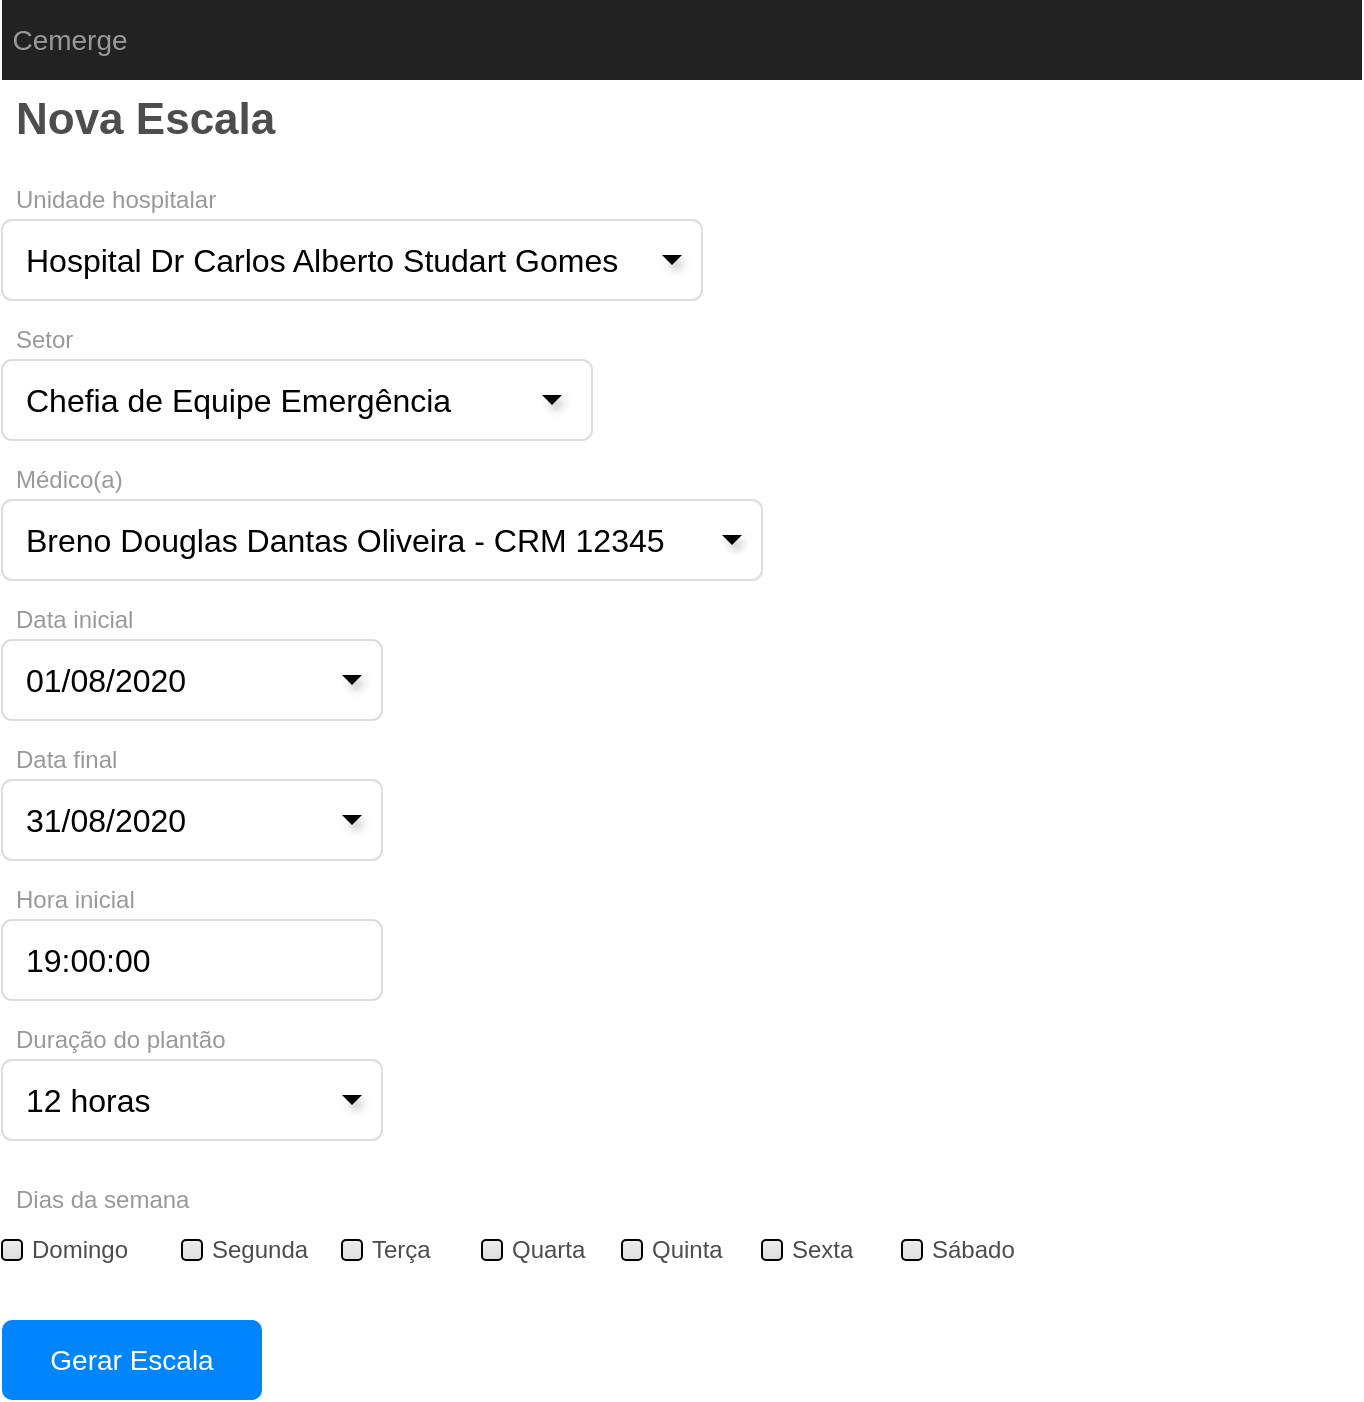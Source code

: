 <mxfile version="13.5.3" type="device" pages="2"><diagram name="Page-1" id="c9db0220-8083-56f3-ca83-edcdcd058819"><mxGraphModel dx="868" dy="520" grid="1" gridSize="10" guides="1" tooltips="1" connect="1" arrows="1" fold="1" page="1" pageScale="1.5" pageWidth="826" pageHeight="1169" background="#ffffff" math="0" shadow="0"><root><mxCell id="0" style=";html=1;"/><mxCell id="1" style=";html=1;" parent="0"/><mxCell id="3d76a8aef4d5c911-1" value="" style="html=1;shadow=0;dashed=0;shape=mxgraph.bootstrap.rect;fillColor=#222222;strokeColor=none;whiteSpace=wrap;rounded=0;fontSize=12;fontColor=#000000;align=center;" parent="1" vertex="1"><mxGeometry x="40" y="70" width="680" height="40" as="geometry"/></mxCell><mxCell id="3d76a8aef4d5c911-2" value="Cemerge" style="html=1;shadow=0;dashed=0;fillColor=none;strokeColor=none;shape=mxgraph.bootstrap.rect;fontColor=#999999;fontSize=14;whiteSpace=wrap;" parent="3d76a8aef4d5c911-1" vertex="1"><mxGeometry width="68" height="40" as="geometry"/></mxCell><mxCell id="3d76a8aef4d5c911-17" value="Data inicial" style="html=1;shadow=0;dashed=0;shape=mxgraph.bootstrap.rect;strokeColor=none;fillColor=none;fontColor=#999999;align=left;spacingLeft=5;whiteSpace=wrap;rounded=0;" parent="1" vertex="1"><mxGeometry x="40" y="370" width="200" height="20" as="geometry"/></mxCell><mxCell id="3d76a8aef4d5c911-18" value="01/08/2020" style="html=1;shadow=0;dashed=0;shape=mxgraph.bootstrap.rrect;rSize=5;strokeColor=#dddddd;;align=left;spacingLeft=10;fontSize=16;whiteSpace=wrap;rounded=0;" parent="1" vertex="1"><mxGeometry x="40" y="390" width="190" height="40" as="geometry"/></mxCell><mxCell id="vULU0HO1nbpOrVMxRxoV-1" value="Nova Escala" style="html=1;shadow=0;dashed=0;shape=mxgraph.bootstrap.rect;strokeColor=none;fillColor=none;align=left;spacingLeft=5;whiteSpace=wrap;rounded=0;fontStyle=1;fontSize=22;fontColor=#4D4D4D;" parent="1" vertex="1"><mxGeometry x="40" y="120" width="200" height="20" as="geometry"/></mxCell><mxCell id="vULU0HO1nbpOrVMxRxoV-2" value="Data final" style="html=1;shadow=0;dashed=0;shape=mxgraph.bootstrap.rect;strokeColor=none;fillColor=none;fontColor=#999999;align=left;spacingLeft=5;whiteSpace=wrap;rounded=0;" parent="1" vertex="1"><mxGeometry x="40" y="440" width="200" height="20" as="geometry"/></mxCell><mxCell id="vULU0HO1nbpOrVMxRxoV-3" value="31/08/2020" style="html=1;shadow=0;dashed=0;shape=mxgraph.bootstrap.rrect;rSize=5;strokeColor=#dddddd;;align=left;spacingLeft=10;fontSize=16;whiteSpace=wrap;rounded=0;" parent="1" vertex="1"><mxGeometry x="40" y="460" width="190" height="40" as="geometry"/></mxCell><mxCell id="vULU0HO1nbpOrVMxRxoV-4" value="Duração do plantão" style="html=1;shadow=0;dashed=0;shape=mxgraph.bootstrap.rect;strokeColor=none;fillColor=none;fontColor=#999999;align=left;spacingLeft=5;whiteSpace=wrap;rounded=0;" parent="1" vertex="1"><mxGeometry x="40" y="580" width="200" height="20" as="geometry"/></mxCell><mxCell id="vULU0HO1nbpOrVMxRxoV-5" value="12 horas" style="html=1;shadow=0;dashed=0;shape=mxgraph.bootstrap.rrect;rSize=5;strokeColor=#dddddd;;align=left;spacingLeft=10;fontSize=16;whiteSpace=wrap;rounded=0;" parent="1" vertex="1"><mxGeometry x="40" y="600" width="190" height="40" as="geometry"/></mxCell><mxCell id="vULU0HO1nbpOrVMxRxoV-6" value="" style="shape=triangle;strokeColor=none;fillColor=#000000;direction=south;rounded=0;shadow=1;fontSize=12;fontColor=#000000;align=center;html=1;" parent="1" vertex="1"><mxGeometry x="210" y="617.5" width="10" height="5" as="geometry"/></mxCell><mxCell id="vULU0HO1nbpOrVMxRxoV-7" value="" style="shape=triangle;strokeColor=none;fillColor=#000000;direction=south;rounded=0;shadow=1;fontSize=12;fontColor=#000000;align=center;html=1;" parent="1" vertex="1"><mxGeometry x="210" y="477.5" width="10" height="5" as="geometry"/></mxCell><mxCell id="vULU0HO1nbpOrVMxRxoV-8" value="" style="shape=triangle;strokeColor=none;fillColor=#000000;direction=south;rounded=0;shadow=1;fontSize=12;fontColor=#000000;align=center;html=1;" parent="1" vertex="1"><mxGeometry x="210" y="407.5" width="10" height="5" as="geometry"/></mxCell><mxCell id="vULU0HO1nbpOrVMxRxoV-9" value="Unidade hospitalar" style="html=1;shadow=0;dashed=0;shape=mxgraph.bootstrap.rect;strokeColor=none;fillColor=none;fontColor=#999999;align=left;spacingLeft=5;whiteSpace=wrap;rounded=0;" parent="1" vertex="1"><mxGeometry x="40" y="160" width="200" height="20" as="geometry"/></mxCell><mxCell id="vULU0HO1nbpOrVMxRxoV-10" value="Hospital Dr Carlos Alberto Studart Gomes" style="html=1;shadow=0;dashed=0;shape=mxgraph.bootstrap.rrect;rSize=5;strokeColor=#dddddd;;align=left;spacingLeft=10;fontSize=16;whiteSpace=wrap;rounded=0;" parent="1" vertex="1"><mxGeometry x="40" y="180" width="350" height="40" as="geometry"/></mxCell><mxCell id="vULU0HO1nbpOrVMxRxoV-11" value="" style="shape=triangle;strokeColor=none;fillColor=#000000;direction=south;rounded=0;shadow=1;fontSize=12;fontColor=#000000;align=center;html=1;" parent="1" vertex="1"><mxGeometry x="370" y="197.5" width="10" height="5" as="geometry"/></mxCell><mxCell id="vULU0HO1nbpOrVMxRxoV-21" value="Setor" style="html=1;shadow=0;dashed=0;shape=mxgraph.bootstrap.rect;strokeColor=none;fillColor=none;fontColor=#999999;align=left;spacingLeft=5;whiteSpace=wrap;rounded=0;" parent="1" vertex="1"><mxGeometry x="40" y="230" width="200" height="20" as="geometry"/></mxCell><mxCell id="vULU0HO1nbpOrVMxRxoV-22" value="Chefia de Equipe Emergência" style="html=1;shadow=0;dashed=0;shape=mxgraph.bootstrap.rrect;rSize=5;strokeColor=#dddddd;;align=left;spacingLeft=10;fontSize=16;whiteSpace=wrap;rounded=0;" parent="1" vertex="1"><mxGeometry x="40" y="250" width="295" height="40" as="geometry"/></mxCell><mxCell id="vULU0HO1nbpOrVMxRxoV-23" value="" style="shape=triangle;strokeColor=none;fillColor=#000000;direction=south;rounded=0;shadow=1;fontSize=12;fontColor=#000000;align=center;html=1;" parent="1" vertex="1"><mxGeometry x="310" y="267.5" width="10" height="5" as="geometry"/></mxCell><mxCell id="vULU0HO1nbpOrVMxRxoV-25" value="Domingo" style="html=1;shadow=0;dashed=0;shape=mxgraph.bootstrap.checkbox2;labelPosition=right;verticalLabelPosition=middle;align=left;verticalAlign=middle;gradientColor=#DEDEDE;fillColor=#EDEDED;checked=0;spacing=5;checkedFill=#0085FC;checkedStroke=#ffffff;fontSize=12;fontColor=#4D4D4D;" parent="1" vertex="1"><mxGeometry x="40" y="690" width="10" height="10" as="geometry"/></mxCell><mxCell id="vULU0HO1nbpOrVMxRxoV-26" value="Segunda" style="html=1;shadow=0;dashed=0;shape=mxgraph.bootstrap.checkbox2;labelPosition=right;verticalLabelPosition=middle;align=left;verticalAlign=middle;gradientColor=#DEDEDE;fillColor=#EDEDED;checked=0;spacing=5;checkedFill=#0085FC;checkedStroke=#ffffff;fontSize=12;fontColor=#4D4D4D;" parent="1" vertex="1"><mxGeometry x="130" y="690" width="10" height="10" as="geometry"/></mxCell><mxCell id="vULU0HO1nbpOrVMxRxoV-28" value="Dias da semana" style="html=1;shadow=0;dashed=0;shape=mxgraph.bootstrap.rect;strokeColor=none;fillColor=none;fontColor=#999999;align=left;spacingLeft=5;whiteSpace=wrap;rounded=0;" parent="1" vertex="1"><mxGeometry x="40" y="660" width="200" height="20" as="geometry"/></mxCell><mxCell id="vULU0HO1nbpOrVMxRxoV-30" value="Terça" style="html=1;shadow=0;dashed=0;shape=mxgraph.bootstrap.checkbox2;labelPosition=right;verticalLabelPosition=middle;align=left;verticalAlign=middle;gradientColor=#DEDEDE;fillColor=#EDEDED;checked=0;spacing=5;checkedFill=#0085FC;checkedStroke=#ffffff;fontSize=12;fontColor=#4D4D4D;" parent="1" vertex="1"><mxGeometry x="210" y="690" width="10" height="10" as="geometry"/></mxCell><mxCell id="vULU0HO1nbpOrVMxRxoV-31" value="Quarta" style="html=1;shadow=0;dashed=0;shape=mxgraph.bootstrap.checkbox2;labelPosition=right;verticalLabelPosition=middle;align=left;verticalAlign=middle;gradientColor=#DEDEDE;fillColor=#EDEDED;checked=0;spacing=5;checkedFill=#0085FC;checkedStroke=#ffffff;fontSize=12;fontColor=#4D4D4D;" parent="1" vertex="1"><mxGeometry x="280" y="690" width="10" height="10" as="geometry"/></mxCell><mxCell id="vULU0HO1nbpOrVMxRxoV-33" value="Quinta" style="html=1;shadow=0;dashed=0;shape=mxgraph.bootstrap.checkbox2;labelPosition=right;verticalLabelPosition=middle;align=left;verticalAlign=middle;gradientColor=#DEDEDE;fillColor=#EDEDED;checked=0;spacing=5;checkedFill=#0085FC;checkedStroke=#ffffff;fontSize=12;fontColor=#4D4D4D;" parent="1" vertex="1"><mxGeometry x="350" y="690" width="10" height="10" as="geometry"/></mxCell><mxCell id="vULU0HO1nbpOrVMxRxoV-34" value="Sexta" style="html=1;shadow=0;dashed=0;shape=mxgraph.bootstrap.checkbox2;labelPosition=right;verticalLabelPosition=middle;align=left;verticalAlign=middle;gradientColor=#DEDEDE;fillColor=#EDEDED;checked=0;spacing=5;checkedFill=#0085FC;checkedStroke=#ffffff;fontSize=12;fontColor=#4D4D4D;" parent="1" vertex="1"><mxGeometry x="420" y="690" width="10" height="10" as="geometry"/></mxCell><mxCell id="vULU0HO1nbpOrVMxRxoV-35" value="Sábado" style="html=1;shadow=0;dashed=0;shape=mxgraph.bootstrap.checkbox2;labelPosition=right;verticalLabelPosition=middle;align=left;verticalAlign=middle;gradientColor=#DEDEDE;fillColor=#EDEDED;checked=0;spacing=5;checkedFill=#0085FC;checkedStroke=#ffffff;fontSize=12;fontColor=#4D4D4D;" parent="1" vertex="1"><mxGeometry x="490" y="690" width="10" height="10" as="geometry"/></mxCell><mxCell id="vULU0HO1nbpOrVMxRxoV-36" value="Gerar Escala" style="html=1;shadow=0;dashed=0;shape=mxgraph.bootstrap.rrect;rSize=5;strokeColor=none;strokeWidth=1;fillColor=#0085FC;fontColor=#FFFFFF;whiteSpace=wrap;align=center;verticalAlign=middle;spacingLeft=0;fontStyle=0;fontSize=14;spacing=5;" parent="1" vertex="1"><mxGeometry x="40" y="730" width="130" height="40" as="geometry"/></mxCell><mxCell id="vULU0HO1nbpOrVMxRxoV-37" value="Hora inicial" style="html=1;shadow=0;dashed=0;shape=mxgraph.bootstrap.rect;strokeColor=none;fillColor=none;fontColor=#999999;align=left;spacingLeft=5;whiteSpace=wrap;rounded=0;" parent="1" vertex="1"><mxGeometry x="40" y="510" width="200" height="20" as="geometry"/></mxCell><mxCell id="vULU0HO1nbpOrVMxRxoV-38" value="19:00:00" style="html=1;shadow=0;dashed=0;shape=mxgraph.bootstrap.rrect;rSize=5;strokeColor=#dddddd;;align=left;spacingLeft=10;fontSize=16;whiteSpace=wrap;rounded=0;" parent="1" vertex="1"><mxGeometry x="40" y="530" width="190" height="40" as="geometry"/></mxCell><mxCell id="vULU0HO1nbpOrVMxRxoV-40" value="Médico(a)" style="html=1;shadow=0;dashed=0;shape=mxgraph.bootstrap.rect;strokeColor=none;fillColor=none;fontColor=#999999;align=left;spacingLeft=5;whiteSpace=wrap;rounded=0;" parent="1" vertex="1"><mxGeometry x="40" y="300" width="200" height="20" as="geometry"/></mxCell><mxCell id="vULU0HO1nbpOrVMxRxoV-41" value="Breno Douglas Dantas Oliveira - CRM 12345" style="html=1;shadow=0;dashed=0;shape=mxgraph.bootstrap.rrect;rSize=5;strokeColor=#dddddd;;align=left;spacingLeft=10;fontSize=16;whiteSpace=wrap;rounded=0;" parent="1" vertex="1"><mxGeometry x="40" y="320" width="380" height="40" as="geometry"/></mxCell><mxCell id="vULU0HO1nbpOrVMxRxoV-42" value="" style="shape=triangle;strokeColor=none;fillColor=#000000;direction=south;rounded=0;shadow=1;fontSize=12;fontColor=#000000;align=center;html=1;" parent="1" vertex="1"><mxGeometry x="400" y="337.5" width="10" height="5" as="geometry"/></mxCell></root></mxGraphModel></diagram><diagram id="Ikjadhch2_1XgDS7XN2J" name="Página-2"><mxGraphModel dx="868" dy="520" grid="1" gridSize="10" guides="1" tooltips="1" connect="1" arrows="1" fold="1" page="1" pageScale="1" pageWidth="827" pageHeight="1169" math="0" shadow="0"><root><mxCell id="Yzll0Bux5wNVNjXejGFa-0"/><mxCell id="Yzll0Bux5wNVNjXejGFa-1" parent="Yzll0Bux5wNVNjXejGFa-0"/><mxCell id="Yzll0Bux5wNVNjXejGFa-2" value="" style="html=1;shadow=0;dashed=0;shape=mxgraph.bootstrap.rect;fillColor=#222222;strokeColor=none;whiteSpace=wrap;rounded=0;fontSize=12;fontColor=#000000;align=center;spacingTop=10;spacingLeft=10;spacing=6;fontStyle=1" parent="Yzll0Bux5wNVNjXejGFa-1" vertex="1"><mxGeometry x="29" y="62" width="780" height="40" as="geometry"/></mxCell><mxCell id="Yzll0Bux5wNVNjXejGFa-3" value="Cemerge" style="html=1;shadow=0;dashed=0;fillColor=none;strokeColor=none;shape=mxgraph.bootstrap.rect;fontColor=#999999;fontSize=14;whiteSpace=wrap;" parent="Yzll0Bux5wNVNjXejGFa-2" vertex="1"><mxGeometry width="78" height="40" as="geometry"/></mxCell><mxCell id="Yzll0Bux5wNVNjXejGFa-4" value="Data" style="html=1;shadow=0;dashed=0;shape=mxgraph.bootstrap.rect;strokeColor=none;fillColor=none;fontColor=#999999;align=left;spacingLeft=5;whiteSpace=wrap;rounded=0;" parent="Yzll0Bux5wNVNjXejGFa-1" vertex="1"><mxGeometry x="40" y="300" width="200" height="20" as="geometry"/></mxCell><mxCell id="Yzll0Bux5wNVNjXejGFa-5" value="01/08/2020" style="html=1;shadow=0;dashed=0;shape=mxgraph.bootstrap.rrect;rSize=5;strokeColor=#dddddd;;align=left;spacingLeft=10;fontSize=16;whiteSpace=wrap;rounded=0;fontColor=#CCCCCC;" parent="Yzll0Bux5wNVNjXejGFa-1" vertex="1"><mxGeometry x="40" y="320" width="190" height="40" as="geometry"/></mxCell><mxCell id="Yzll0Bux5wNVNjXejGFa-6" value="Passagem de plantão" style="html=1;shadow=0;dashed=0;shape=mxgraph.bootstrap.rect;strokeColor=none;fillColor=none;align=left;spacingLeft=5;whiteSpace=wrap;rounded=0;fontStyle=1;fontSize=22;fontColor=#4D4D4D;" parent="Yzll0Bux5wNVNjXejGFa-1" vertex="1"><mxGeometry x="40" y="120" width="320" height="20" as="geometry"/></mxCell><mxCell id="Yzll0Bux5wNVNjXejGFa-9" value="Duração do plantão" style="html=1;shadow=0;dashed=0;shape=mxgraph.bootstrap.rect;strokeColor=none;fillColor=none;fontColor=#999999;align=left;spacingLeft=5;whiteSpace=wrap;rounded=0;" parent="Yzll0Bux5wNVNjXejGFa-1" vertex="1"><mxGeometry x="40" y="440" width="200" height="20" as="geometry"/></mxCell><mxCell id="Yzll0Bux5wNVNjXejGFa-10" value="12 horas" style="html=1;shadow=0;dashed=0;shape=mxgraph.bootstrap.rrect;rSize=5;strokeColor=#dddddd;;align=left;spacingLeft=10;fontSize=16;whiteSpace=wrap;rounded=0;fontColor=#CCCCCC;" parent="Yzll0Bux5wNVNjXejGFa-1" vertex="1"><mxGeometry x="40" y="460" width="190" height="40" as="geometry"/></mxCell><mxCell id="Yzll0Bux5wNVNjXejGFa-11" value="" style="shape=triangle;strokeColor=none;fillColor=#000000;direction=south;rounded=0;shadow=1;fontSize=12;fontColor=#000000;align=center;html=1;" parent="Yzll0Bux5wNVNjXejGFa-1" vertex="1"><mxGeometry x="210" y="477.5" width="10" height="5" as="geometry"/></mxCell><mxCell id="Yzll0Bux5wNVNjXejGFa-12" value="" style="shape=triangle;strokeColor=none;fillColor=#000000;direction=south;rounded=0;shadow=1;fontSize=12;fontColor=#000000;align=center;html=1;" parent="Yzll0Bux5wNVNjXejGFa-1" vertex="1"><mxGeometry x="210" y="397.5" width="10" height="5" as="geometry"/></mxCell><mxCell id="Yzll0Bux5wNVNjXejGFa-13" value="" style="shape=triangle;strokeColor=none;fillColor=#000000;direction=south;rounded=0;shadow=1;fontSize=12;fontColor=#000000;align=center;html=1;" parent="Yzll0Bux5wNVNjXejGFa-1" vertex="1"><mxGeometry x="210" y="337.5" width="10" height="5" as="geometry"/></mxCell><mxCell id="Yzll0Bux5wNVNjXejGFa-14" value="Unidade hospitalar" style="html=1;shadow=0;dashed=0;shape=mxgraph.bootstrap.rect;strokeColor=none;fillColor=none;fontColor=#999999;align=left;spacingLeft=5;whiteSpace=wrap;rounded=0;" parent="Yzll0Bux5wNVNjXejGFa-1" vertex="1"><mxGeometry x="40" y="160" width="200" height="20" as="geometry"/></mxCell><mxCell id="Yzll0Bux5wNVNjXejGFa-15" value="Hospital Dr Carlos Alberto Studart Gomes" style="html=1;shadow=0;dashed=0;shape=mxgraph.bootstrap.rrect;rSize=5;strokeColor=#dddddd;;align=left;spacingLeft=10;fontSize=16;whiteSpace=wrap;rounded=0;fontColor=#B3B3B3;" parent="Yzll0Bux5wNVNjXejGFa-1" vertex="1"><mxGeometry x="40" y="180" width="350" height="40" as="geometry"/></mxCell><mxCell id="Yzll0Bux5wNVNjXejGFa-16" value="" style="shape=triangle;strokeColor=none;fillColor=#000000;direction=south;rounded=0;shadow=1;fontSize=12;fontColor=#000000;align=center;html=1;" parent="Yzll0Bux5wNVNjXejGFa-1" vertex="1"><mxGeometry x="370" y="197.5" width="10" height="5" as="geometry"/></mxCell><mxCell id="Yzll0Bux5wNVNjXejGFa-17" value="Setor" style="html=1;shadow=0;dashed=0;shape=mxgraph.bootstrap.rect;strokeColor=none;fillColor=none;fontColor=#999999;align=left;spacingLeft=5;whiteSpace=wrap;rounded=0;" parent="Yzll0Bux5wNVNjXejGFa-1" vertex="1"><mxGeometry x="40" y="230" width="200" height="20" as="geometry"/></mxCell><mxCell id="Yzll0Bux5wNVNjXejGFa-18" value="Chefia de Equipe Emergência" style="html=1;shadow=0;dashed=0;shape=mxgraph.bootstrap.rrect;rSize=5;strokeColor=#dddddd;;align=left;spacingLeft=10;fontSize=16;whiteSpace=wrap;rounded=0;fontColor=#CCCCCC;" parent="Yzll0Bux5wNVNjXejGFa-1" vertex="1"><mxGeometry x="40" y="250" width="295" height="40" as="geometry"/></mxCell><mxCell id="Yzll0Bux5wNVNjXejGFa-19" value="" style="shape=triangle;strokeColor=none;fillColor=#000000;direction=south;rounded=0;shadow=1;fontSize=12;fontColor=#000000;align=center;html=1;" parent="Yzll0Bux5wNVNjXejGFa-1" vertex="1"><mxGeometry x="310" y="267.5" width="10" height="5" as="geometry"/></mxCell><mxCell id="Yzll0Bux5wNVNjXejGFa-28" value="Passar plantão" style="html=1;shadow=0;dashed=0;shape=mxgraph.bootstrap.rrect;rSize=5;strokeColor=none;strokeWidth=1;fillColor=#0085FC;fontColor=#FFFFFF;whiteSpace=wrap;align=center;verticalAlign=middle;spacingLeft=0;fontStyle=0;fontSize=14;spacing=5;" parent="Yzll0Bux5wNVNjXejGFa-1" vertex="1"><mxGeometry x="40" y="790" width="130" height="40" as="geometry"/></mxCell><mxCell id="Yzll0Bux5wNVNjXejGFa-29" value="Hora" style="html=1;shadow=0;dashed=0;shape=mxgraph.bootstrap.rect;strokeColor=none;fillColor=none;fontColor=#999999;align=left;spacingLeft=5;whiteSpace=wrap;rounded=0;" parent="Yzll0Bux5wNVNjXejGFa-1" vertex="1"><mxGeometry x="40" y="370" width="200" height="20" as="geometry"/></mxCell><mxCell id="Yzll0Bux5wNVNjXejGFa-30" value="19:00:00" style="html=1;shadow=0;dashed=0;shape=mxgraph.bootstrap.rrect;rSize=5;strokeColor=#dddddd;;align=left;spacingLeft=10;fontSize=16;whiteSpace=wrap;rounded=0;fontColor=#CCCCCC;" parent="Yzll0Bux5wNVNjXejGFa-1" vertex="1"><mxGeometry x="40" y="390" width="190" height="40" as="geometry"/></mxCell><mxCell id="Yzll0Bux5wNVNjXejGFa-31" value="Médico(a) titular" style="html=1;shadow=0;dashed=0;shape=mxgraph.bootstrap.rect;strokeColor=none;fillColor=none;fontColor=#999999;align=left;spacingLeft=5;whiteSpace=wrap;rounded=0;" parent="Yzll0Bux5wNVNjXejGFa-1" vertex="1"><mxGeometry x="40" y="650" width="200" height="20" as="geometry"/></mxCell><mxCell id="Yzll0Bux5wNVNjXejGFa-32" value="Breno Douglas Dantas Oliveira - CRM 12345" style="html=1;shadow=0;dashed=0;shape=mxgraph.bootstrap.rrect;rSize=5;strokeColor=#dddddd;;align=left;spacingLeft=10;fontSize=16;whiteSpace=wrap;rounded=0;fontColor=#B3B3B3;" parent="Yzll0Bux5wNVNjXejGFa-1" vertex="1"><mxGeometry x="40" y="670" width="380" height="40" as="geometry"/></mxCell><mxCell id="Yzll0Bux5wNVNjXejGFa-33" value="" style="shape=triangle;strokeColor=none;fillColor=#000000;direction=south;rounded=0;shadow=1;fontSize=12;fontColor=#000000;align=center;html=1;" parent="Yzll0Bux5wNVNjXejGFa-1" vertex="1"><mxGeometry x="400" y="687.5" width="10" height="5" as="geometry"/></mxCell><mxCell id="XNGILnDvMqC0C06d0VZY-0" value="Dia da semana" style="html=1;shadow=0;dashed=0;shape=mxgraph.bootstrap.rect;strokeColor=none;fillColor=none;fontColor=#999999;align=left;spacingLeft=5;whiteSpace=wrap;rounded=0;" parent="Yzll0Bux5wNVNjXejGFa-1" vertex="1"><mxGeometry x="40" y="510" width="200" height="20" as="geometry"/></mxCell><mxCell id="XNGILnDvMqC0C06d0VZY-1" value="Sábado" style="html=1;shadow=0;dashed=0;shape=mxgraph.bootstrap.rrect;rSize=5;strokeColor=#dddddd;;align=left;spacingLeft=10;fontSize=16;whiteSpace=wrap;rounded=0;fontColor=#CCCCCC;" parent="Yzll0Bux5wNVNjXejGFa-1" vertex="1"><mxGeometry x="40" y="530" width="190" height="40" as="geometry"/></mxCell><mxCell id="XNGILnDvMqC0C06d0VZY-2" value="" style="shape=triangle;strokeColor=none;fillColor=#000000;direction=south;rounded=0;shadow=1;fontSize=12;fontColor=#000000;align=center;html=1;" parent="Yzll0Bux5wNVNjXejGFa-1" vertex="1"><mxGeometry x="210" y="547.5" width="10" height="5" as="geometry"/></mxCell><mxCell id="XNGILnDvMqC0C06d0VZY-3" value="Tipo de passagem" style="html=1;shadow=0;dashed=0;shape=mxgraph.bootstrap.rect;strokeColor=none;fillColor=none;fontColor=#999999;align=left;spacingLeft=5;whiteSpace=wrap;rounded=0;" parent="Yzll0Bux5wNVNjXejGFa-1" vertex="1"><mxGeometry x="40" y="580" width="200" height="20" as="geometry"/></mxCell><mxCell id="XNGILnDvMqC0C06d0VZY-4" value="Cessão" style="html=1;shadow=0;dashed=0;shape=mxgraph.bootstrap.rrect;rSize=5;strokeColor=#dddddd;;align=left;spacingLeft=10;fontSize=16;whiteSpace=wrap;rounded=0;" parent="Yzll0Bux5wNVNjXejGFa-1" vertex="1"><mxGeometry x="40" y="600" width="190" height="40" as="geometry"/></mxCell><mxCell id="XNGILnDvMqC0C06d0VZY-5" value="" style="shape=triangle;strokeColor=none;fillColor=#000000;direction=south;rounded=0;shadow=1;fontSize=12;fontColor=#000000;align=center;html=1;" parent="Yzll0Bux5wNVNjXejGFa-1" vertex="1"><mxGeometry x="210" y="617.5" width="10" height="5" as="geometry"/></mxCell><mxCell id="XNGILnDvMqC0C06d0VZY-6" value="Médico(a) substituto" style="html=1;shadow=0;dashed=0;shape=mxgraph.bootstrap.rect;strokeColor=none;fillColor=none;fontColor=#999999;align=left;spacingLeft=5;whiteSpace=wrap;rounded=0;" parent="Yzll0Bux5wNVNjXejGFa-1" vertex="1"><mxGeometry x="40" y="720" width="200" height="20" as="geometry"/></mxCell><mxCell id="XNGILnDvMqC0C06d0VZY-7" value="&lt;div&gt;&lt;/div&gt;&lt;span&gt;Frederico Carlos de Sousa Arnaud&lt;/span&gt;&amp;nbsp;- CRM 54321" style="html=1;shadow=0;dashed=0;shape=mxgraph.bootstrap.rrect;rSize=5;strokeColor=#dddddd;;align=left;spacingLeft=10;fontSize=16;whiteSpace=wrap;rounded=0;" parent="Yzll0Bux5wNVNjXejGFa-1" vertex="1"><mxGeometry x="40" y="740" width="400" height="40" as="geometry"/></mxCell><mxCell id="XNGILnDvMqC0C06d0VZY-8" value="" style="shape=triangle;strokeColor=none;fillColor=#000000;direction=south;rounded=0;shadow=1;fontSize=12;fontColor=#000000;align=center;html=1;" parent="Yzll0Bux5wNVNjXejGFa-1" vertex="1"><mxGeometry x="414" y="757.5" width="10" height="5" as="geometry"/></mxCell><mxCell id="XNGILnDvMqC0C06d0VZY-9" value="* ou troca" style="html=1;shadow=0;dashed=0;shape=mxgraph.bootstrap.rect;strokeColor=none;fillColor=none;align=left;spacingLeft=5;whiteSpace=wrap;rounded=0;fontColor=#FF0000;" parent="Yzll0Bux5wNVNjXejGFa-1" vertex="1"><mxGeometry x="240" y="617.5" width="200" height="20" as="geometry"/></mxCell><mxCell id="XNGILnDvMqC0C06d0VZY-10" value="* médicos associados ao mesmo setor" style="html=1;shadow=0;dashed=0;shape=mxgraph.bootstrap.rect;strokeColor=none;fillColor=none;align=left;spacingLeft=5;whiteSpace=wrap;rounded=0;fontColor=#FF0000;" parent="Yzll0Bux5wNVNjXejGFa-1" vertex="1"><mxGeometry x="450" y="762.5" width="260" height="20" as="geometry"/></mxCell></root></mxGraphModel></diagram></mxfile>